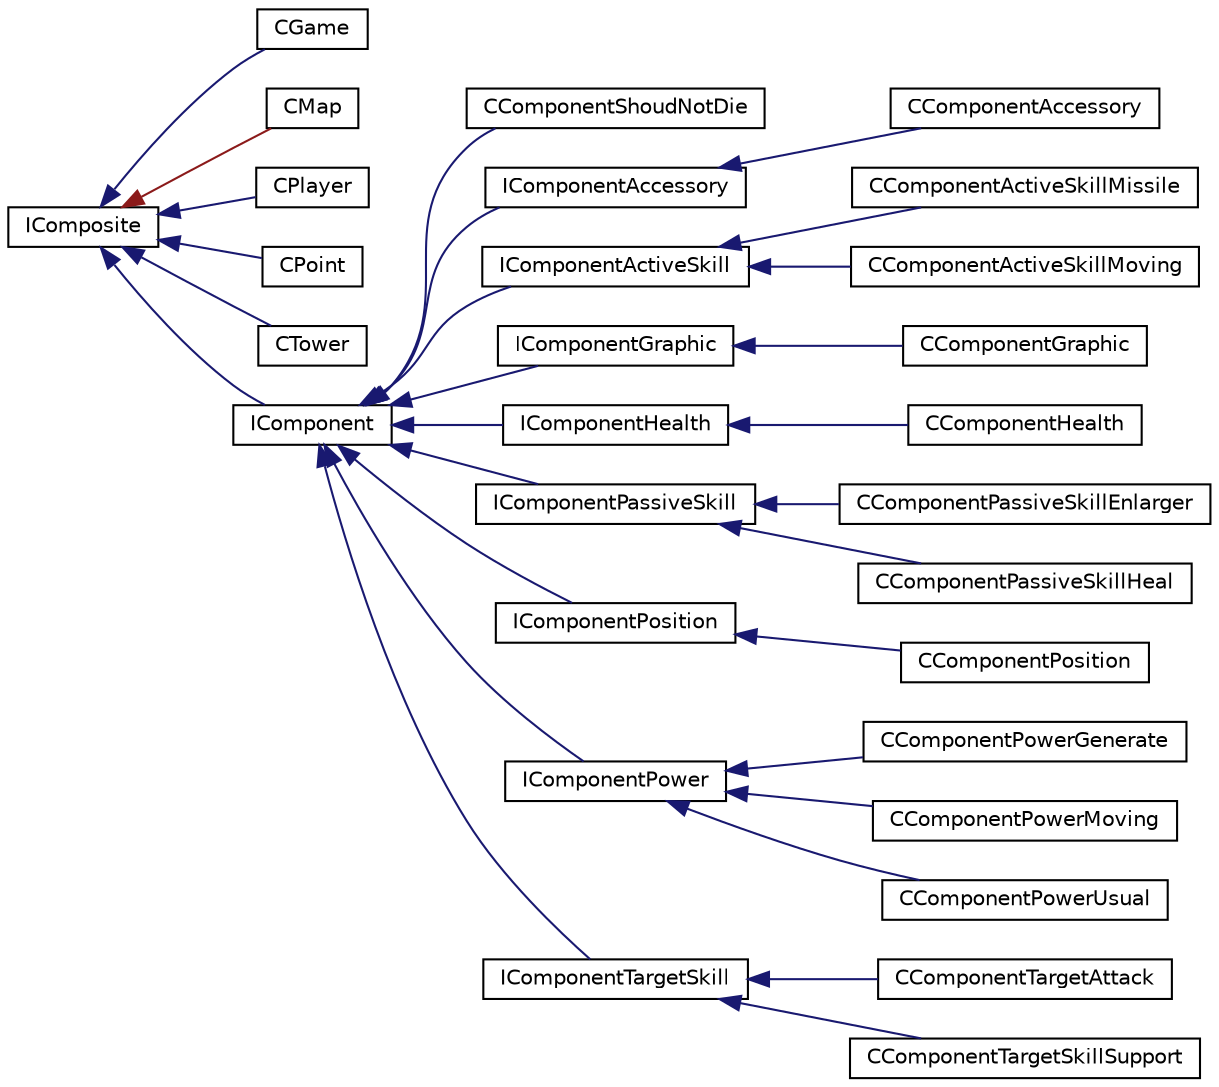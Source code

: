 digraph "Graphical Class Hierarchy"
{
  edge [fontname="Helvetica",fontsize="10",labelfontname="Helvetica",labelfontsize="10"];
  node [fontname="Helvetica",fontsize="10",shape=record];
  rankdir="LR";
  Node1 [label="IComposite",height=0.2,width=0.4,color="black", fillcolor="white", style="filled",URL="$classIComposite.html",tooltip="Класс IComposite Объекты Game, Player, Point, Tower, Component являются наследниками компоновщика..."];
  Node1 -> Node2 [dir="back",color="midnightblue",fontsize="10",style="solid",fontname="Helvetica"];
  Node2 [label="CGame",height=0.2,width=0.4,color="black", fillcolor="white", style="filled",URL="$classCGame.html",tooltip="Класс Игра "];
  Node1 -> Node3 [dir="back",color="firebrick4",fontsize="10",style="solid",fontname="Helvetica"];
  Node3 [label="CMap",height=0.2,width=0.4,color="black", fillcolor="white", style="filled",URL="$classCMap.html"];
  Node1 -> Node4 [dir="back",color="midnightblue",fontsize="10",style="solid",fontname="Helvetica"];
  Node4 [label="CPlayer",height=0.2,width=0.4,color="black", fillcolor="white", style="filled",URL="$classCPlayer.html",tooltip="Класс Player Содержит сумму денежных единиц, которыми владеет игрок, ... "];
  Node1 -> Node5 [dir="back",color="midnightblue",fontsize="10",style="solid",fontname="Helvetica"];
  Node5 [label="CPoint",height=0.2,width=0.4,color="black", fillcolor="white", style="filled",URL="$classCPoint.html",tooltip="Класс Point. "];
  Node1 -> Node6 [dir="back",color="midnightblue",fontsize="10",style="solid",fontname="Helvetica"];
  Node6 [label="CTower",height=0.2,width=0.4,color="black", fillcolor="white", style="filled",URL="$classCTower.html",tooltip="Класс CTower. "];
  Node1 -> Node7 [dir="back",color="midnightblue",fontsize="10",style="solid",fontname="Helvetica"];
  Node7 [label="IComponent",height=0.2,width=0.4,color="black", fillcolor="white", style="filled",URL="$classIComponent.html",tooltip="Интерфейс компоненты "];
  Node7 -> Node8 [dir="back",color="midnightblue",fontsize="10",style="solid",fontname="Helvetica"];
  Node8 [label="CComponentShoudNotDie",height=0.2,width=0.4,color="black", fillcolor="white", style="filled",URL="$classCComponentShoudNotDie.html",tooltip="Компонента, отвечающая за то, что если эта башня умрет - игрок проиграет "];
  Node7 -> Node9 [dir="back",color="midnightblue",fontsize="10",style="solid",fontname="Helvetica"];
  Node9 [label="IComponentAccessory",height=0.2,width=0.4,color="black", fillcolor="white", style="filled",URL="$classIComponentAccessory.html",tooltip="Интерфейс компоненты принадлежности "];
  Node9 -> Node10 [dir="back",color="midnightblue",fontsize="10",style="solid",fontname="Helvetica"];
  Node10 [label="CComponentAccessory",height=0.2,width=0.4,color="black", fillcolor="white", style="filled",URL="$classCComponentAccessory.html",tooltip="Реализация интерфейса компоненты принадлежности "];
  Node7 -> Node11 [dir="back",color="midnightblue",fontsize="10",style="solid",fontname="Helvetica"];
  Node11 [label="IComponentActiveSkill",height=0.2,width=0.4,color="black", fillcolor="white", style="filled",URL="$classIComponentActiveSkill.html",tooltip="Интерфейс компоненты активной способности "];
  Node11 -> Node12 [dir="back",color="midnightblue",fontsize="10",style="solid",fontname="Helvetica"];
  Node12 [label="CComponentActiveSkillMissile",height=0.2,width=0.4,color="black", fillcolor="white", style="filled",URL="$classCComponentActiveSkillMissile.html",tooltip="Реализация интерфейса компоненты активной способности, являющийся ракетой "];
  Node11 -> Node13 [dir="back",color="midnightblue",fontsize="10",style="solid",fontname="Helvetica"];
  Node13 [label="CComponentActiveSkillMoving",height=0.2,width=0.4,color="black", fillcolor="white", style="filled",URL="$classCComponentActiveSkillMoving.html",tooltip="Реализация интерфейса компоненты активной способности передвижение "];
  Node7 -> Node14 [dir="back",color="midnightblue",fontsize="10",style="solid",fontname="Helvetica"];
  Node14 [label="IComponentGraphic",height=0.2,width=0.4,color="black", fillcolor="white", style="filled",URL="$classIComponentGraphic.html",tooltip="Интерфейс компоненты графики "];
  Node14 -> Node15 [dir="back",color="midnightblue",fontsize="10",style="solid",fontname="Helvetica"];
  Node15 [label="CComponentGraphic",height=0.2,width=0.4,color="black", fillcolor="white", style="filled",URL="$classCComponentGraphic.html",tooltip="Реализация интерфейса компоненты графики "];
  Node7 -> Node16 [dir="back",color="midnightblue",fontsize="10",style="solid",fontname="Helvetica"];
  Node16 [label="IComponentHealth",height=0.2,width=0.4,color="black", fillcolor="white", style="filled",URL="$classIComponentHealth.html",tooltip="Интерфейс компоненты здоровья "];
  Node16 -> Node17 [dir="back",color="midnightblue",fontsize="10",style="solid",fontname="Helvetica"];
  Node17 [label="CComponentHealth",height=0.2,width=0.4,color="black", fillcolor="white", style="filled",URL="$classCComponentHealth.html",tooltip="Реализация интерфейса компоненты здоровья "];
  Node7 -> Node18 [dir="back",color="midnightblue",fontsize="10",style="solid",fontname="Helvetica"];
  Node18 [label="IComponentPassiveSkill",height=0.2,width=0.4,color="black", fillcolor="white", style="filled",URL="$classIComponentPassiveSkill.html",tooltip="Интерфейс компоненты пассивной способности "];
  Node18 -> Node19 [dir="back",color="midnightblue",fontsize="10",style="solid",fontname="Helvetica"];
  Node19 [label="CComponentPassiveSkillEnlarger",height=0.2,width=0.4,color="black", fillcolor="white", style="filled",URL="$classCComponentPassiveSkillEnlarger.html",tooltip="Реализация интерфейса компоненты пассивной способности добычи ресурсов "];
  Node18 -> Node20 [dir="back",color="midnightblue",fontsize="10",style="solid",fontname="Helvetica"];
  Node20 [label="CComponentPassiveSkillHeal",height=0.2,width=0.4,color="black", fillcolor="white", style="filled",URL="$classCComponentPassiveSkillHeal.html",tooltip="Реализация интерфейса компоненты пассивной способности лечения "];
  Node7 -> Node21 [dir="back",color="midnightblue",fontsize="10",style="solid",fontname="Helvetica"];
  Node21 [label="IComponentPosition",height=0.2,width=0.4,color="black", fillcolor="white", style="filled",URL="$classIComponentPosition.html",tooltip="Интерфейс компоненты позиции "];
  Node21 -> Node22 [dir="back",color="midnightblue",fontsize="10",style="solid",fontname="Helvetica"];
  Node22 [label="CComponentPosition",height=0.2,width=0.4,color="black", fillcolor="white", style="filled",URL="$classCComponentPosition.html",tooltip="Реализация интерфейса компоненты позиции "];
  Node7 -> Node23 [dir="back",color="midnightblue",fontsize="10",style="solid",fontname="Helvetica"];
  Node23 [label="IComponentPower",height=0.2,width=0.4,color="black", fillcolor="white", style="filled",URL="$classIComponentPower.html",tooltip="Интерфейс компоненты эненргии "];
  Node23 -> Node24 [dir="back",color="midnightblue",fontsize="10",style="solid",fontname="Helvetica"];
  Node24 [label="CComponentPowerGenerate",height=0.2,width=0.4,color="black", fillcolor="white", style="filled",URL="$classCComponentPowerGenerate.html",tooltip="Реализация интерфейса компоненты энергии для генерирующей башни "];
  Node23 -> Node25 [dir="back",color="midnightblue",fontsize="10",style="solid",fontname="Helvetica"];
  Node25 [label="CComponentPowerMoving",height=0.2,width=0.4,color="black", fillcolor="white", style="filled",URL="$classCComponentPowerMoving.html",tooltip="Реализация интерфейса компоненты энергии для передвигающейся башни "];
  Node23 -> Node26 [dir="back",color="midnightblue",fontsize="10",style="solid",fontname="Helvetica"];
  Node26 [label="CComponentPowerUsual",height=0.2,width=0.4,color="black", fillcolor="white", style="filled",URL="$classCComponentPowerUsual.html",tooltip="Реализация интерфейса компоненты энергии в общем случае "];
  Node7 -> Node27 [dir="back",color="midnightblue",fontsize="10",style="solid",fontname="Helvetica"];
  Node27 [label="IComponentTargetSkill",height=0.2,width=0.4,color="black", fillcolor="white", style="filled",URL="$classIComponentTargetSkill.html",tooltip="Интерфейс компоненты направленной способности "];
  Node27 -> Node28 [dir="back",color="midnightblue",fontsize="10",style="solid",fontname="Helvetica"];
  Node28 [label="CComponentTargetAttack",height=0.2,width=0.4,color="black", fillcolor="white", style="filled",URL="$classCComponentTargetAttack.html",tooltip="Реализация интерфейса компоненты атаки "];
  Node27 -> Node29 [dir="back",color="midnightblue",fontsize="10",style="solid",fontname="Helvetica"];
  Node29 [label="CComponentTargetSkillSupport",height=0.2,width=0.4,color="black", fillcolor="white", style="filled",URL="$classCComponentTargetSkillSupport.html",tooltip="Реализация интерфейса компоненты направленной способности поддержка "];
}
